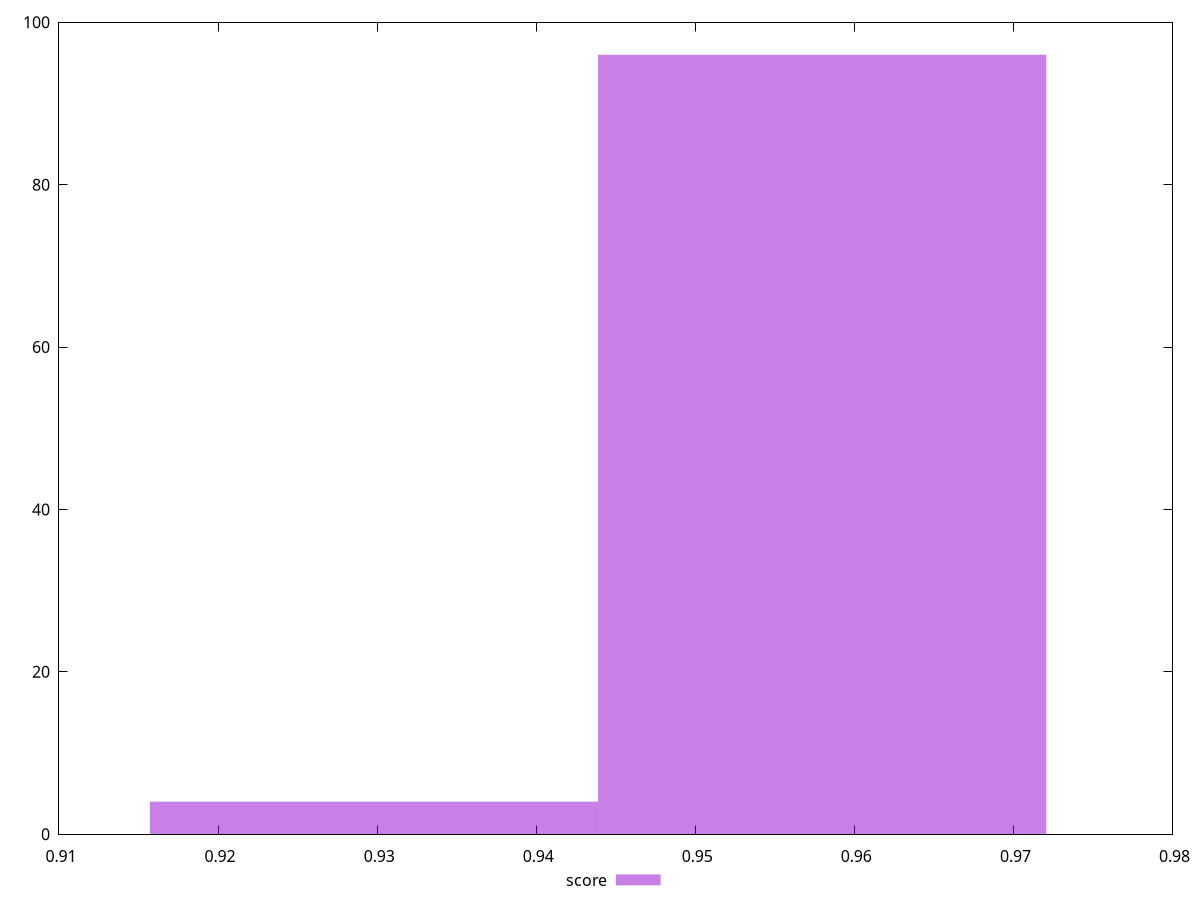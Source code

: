 reset
set terminal svg size 640, 490 enhanced background rgb 'white'
set output "reprap/first-contentful-paint/samples/pages+cached+noadtech/score/histogram.svg"

$score <<EOF
0.9579789444116052 96
0.9298030931053816 4
EOF

set key outside below
set boxwidth 0.028175851306223684
set yrange [0:100]
set style fill transparent solid 0.5 noborder

plot \
  $score title "score" with boxes, \


reset